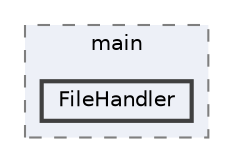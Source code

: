 digraph "E:/Project/Networking Projects/NS3-GUI/src/main/FileHandler"
{
 // LATEX_PDF_SIZE
  bgcolor="transparent";
  edge [fontname=Helvetica,fontsize=10,labelfontname=Helvetica,labelfontsize=10];
  node [fontname=Helvetica,fontsize=10,shape=box,height=0.2,width=0.4];
  compound=true
  subgraph clusterdir_35171579173b78a988e056be08039195 {
    graph [ bgcolor="#edf0f7", pencolor="grey50", label="main", fontname=Helvetica,fontsize=10 style="filled,dashed", URL="dir_35171579173b78a988e056be08039195.html",tooltip=""]
  dir_9384ab323cf352f0c47e76083a33bf27 [label="FileHandler", fillcolor="#edf0f7", color="grey25", style="filled,bold", URL="dir_9384ab323cf352f0c47e76083a33bf27.html",tooltip=""];
  }
}
